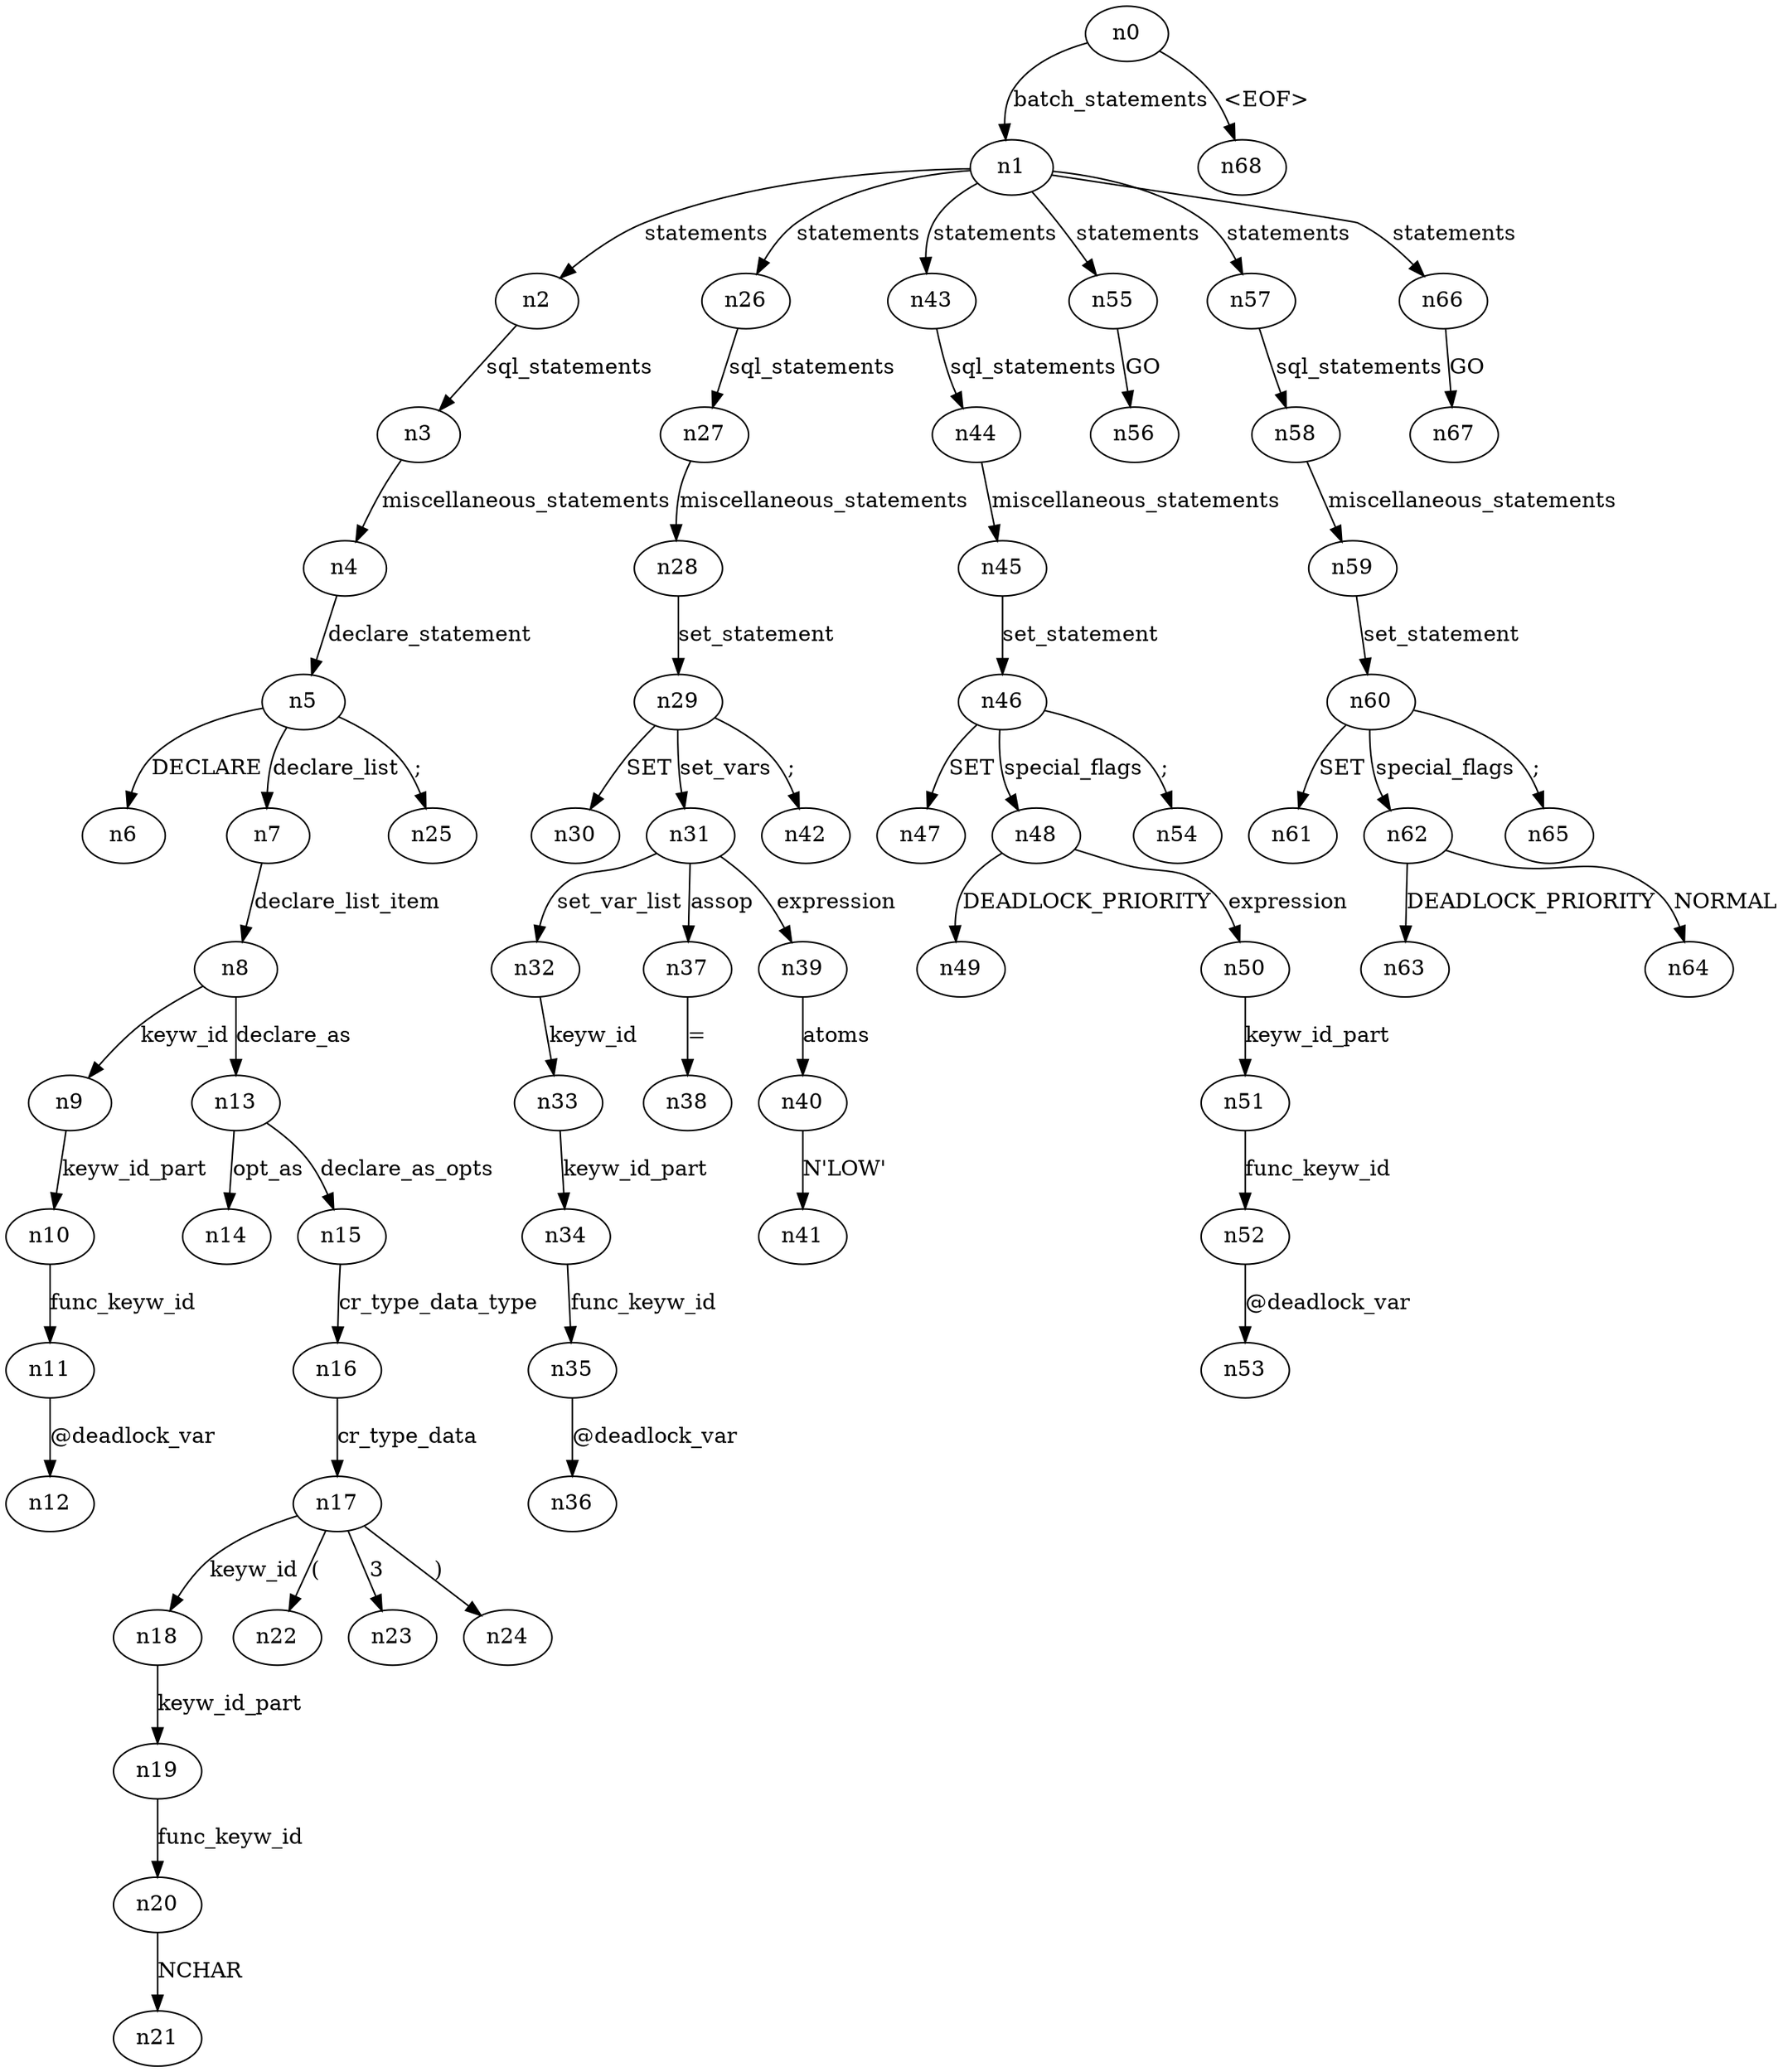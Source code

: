 digraph ParseTree {
  n0 -> n1 [label="batch_statements"];
  n1 -> n2 [label="statements"];
  n2 -> n3 [label="sql_statements"];
  n3 -> n4 [label="miscellaneous_statements"];
  n4 -> n5 [label="declare_statement"];
  n5 -> n6 [label="DECLARE"];
  n5 -> n7 [label="declare_list"];
  n7 -> n8 [label="declare_list_item"];
  n8 -> n9 [label="keyw_id"];
  n9 -> n10 [label="keyw_id_part"];
  n10 -> n11 [label="func_keyw_id"];
  n11 -> n12 [label="@deadlock_var"];
  n8 -> n13 [label="declare_as"];
  n13 -> n14 [label="opt_as"];
  n13 -> n15 [label="declare_as_opts"];
  n15 -> n16 [label="cr_type_data_type"];
  n16 -> n17 [label="cr_type_data"];
  n17 -> n18 [label="keyw_id"];
  n18 -> n19 [label="keyw_id_part"];
  n19 -> n20 [label="func_keyw_id"];
  n20 -> n21 [label="NCHAR"];
  n17 -> n22 [label="("];
  n17 -> n23 [label="3"];
  n17 -> n24 [label=")"];
  n5 -> n25 [label=";"];
  n1 -> n26 [label="statements"];
  n26 -> n27 [label="sql_statements"];
  n27 -> n28 [label="miscellaneous_statements"];
  n28 -> n29 [label="set_statement"];
  n29 -> n30 [label="SET"];
  n29 -> n31 [label="set_vars"];
  n31 -> n32 [label="set_var_list"];
  n32 -> n33 [label="keyw_id"];
  n33 -> n34 [label="keyw_id_part"];
  n34 -> n35 [label="func_keyw_id"];
  n35 -> n36 [label="@deadlock_var"];
  n31 -> n37 [label="assop"];
  n37 -> n38 [label="="];
  n31 -> n39 [label="expression"];
  n39 -> n40 [label="atoms"];
  n40 -> n41 [label="N'LOW'"];
  n29 -> n42 [label=";"];
  n1 -> n43 [label="statements"];
  n43 -> n44 [label="sql_statements"];
  n44 -> n45 [label="miscellaneous_statements"];
  n45 -> n46 [label="set_statement"];
  n46 -> n47 [label="SET"];
  n46 -> n48 [label="special_flags"];
  n48 -> n49 [label="DEADLOCK_PRIORITY"];
  n48 -> n50 [label="expression"];
  n50 -> n51 [label="keyw_id_part"];
  n51 -> n52 [label="func_keyw_id"];
  n52 -> n53 [label="@deadlock_var"];
  n46 -> n54 [label=";"];
  n1 -> n55 [label="statements"];
  n55 -> n56 [label="GO"];
  n1 -> n57 [label="statements"];
  n57 -> n58 [label="sql_statements"];
  n58 -> n59 [label="miscellaneous_statements"];
  n59 -> n60 [label="set_statement"];
  n60 -> n61 [label="SET"];
  n60 -> n62 [label="special_flags"];
  n62 -> n63 [label="DEADLOCK_PRIORITY"];
  n62 -> n64 [label="NORMAL"];
  n60 -> n65 [label=";"];
  n1 -> n66 [label="statements"];
  n66 -> n67 [label="GO"];
  n0 -> n68 [label="<EOF>"];
}